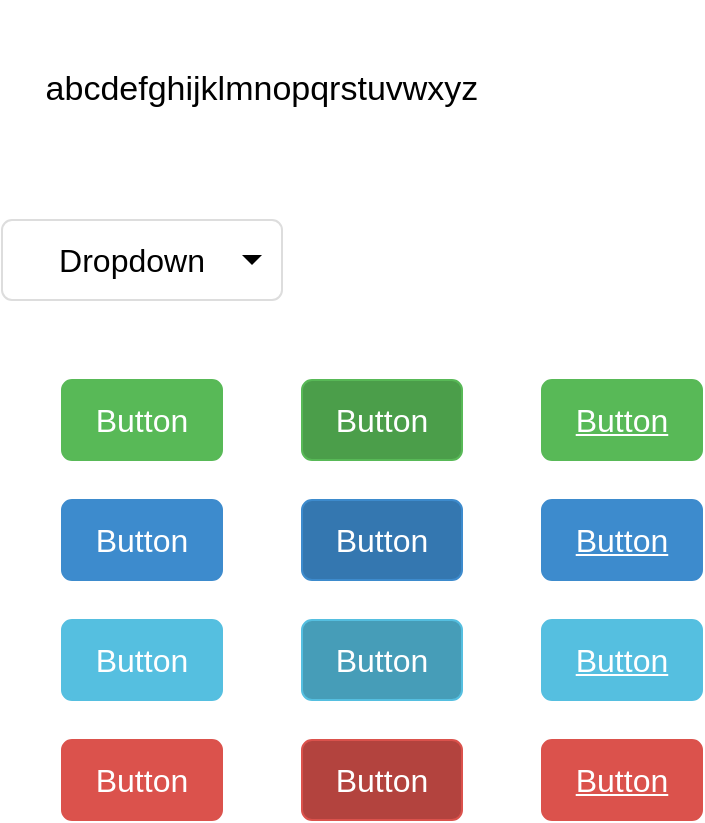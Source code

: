 <mxfile version="11.2.5" type="device" pages="1"><diagram id="wUA8avFqWpGFwYlcqJ5Q" name="Page-1"><mxGraphModel dx="1024" dy="595" grid="1" gridSize="10" guides="1" tooltips="1" connect="0" arrows="1" fold="1" page="1" pageScale="1" pageWidth="827" pageHeight="1169" math="0" shadow="0"><root><mxCell id="0"/><mxCell id="1" parent="0"/><mxCell id="5wl-iwxK8adnVQ_0OMZ--1" value="&lt;font style=&quot;font-size: 17px&quot;&gt;abcdefghijklmnopqrstuvwxyz&lt;/font&gt;" style="text;html=1;strokeColor=none;fillColor=none;align=center;verticalAlign=middle;whiteSpace=wrap;rounded=0;fontFamily=Arial;" vertex="1" parent="1"><mxGeometry x="50" y="50" width="260" height="90" as="geometry"/></mxCell><mxCell id="5wl-iwxK8adnVQ_0OMZ--2" value="Dropdown" style="html=1;shadow=0;dashed=0;shape=mxgraph.bootstrap.rrect;rSize=5;strokeColor=#dddddd;spacingRight=10;fontSize=16;whiteSpace=wrap;fillColor=#ffffff;align=center;" vertex="1" parent="1"><mxGeometry x="50" y="160" width="140" height="40" as="geometry"/></mxCell><mxCell id="5wl-iwxK8adnVQ_0OMZ--3" value="" style="shape=triangle;direction=south;fillColor=#000000;strokeColor=none;perimeter=none;" vertex="1" parent="5wl-iwxK8adnVQ_0OMZ--2"><mxGeometry x="1" y="0.5" width="10" height="5" relative="1" as="geometry"><mxPoint x="-20" y="-2.5" as="offset"/></mxGeometry></mxCell><mxCell id="5wl-iwxK8adnVQ_0OMZ--4" value="Button" style="html=1;shadow=0;dashed=0;shape=mxgraph.bootstrap.rrect;rSize=5;fillColor=#58B957;align=center;strokeColor=#58B957;fontColor=#ffffff;fontSize=16;whiteSpace=wrap;" vertex="1" parent="1"><mxGeometry x="80" y="240" width="80" height="40" as="geometry"/></mxCell><mxCell id="5wl-iwxK8adnVQ_0OMZ--6" value="Button" style="html=1;shadow=0;dashed=0;shape=mxgraph.bootstrap.rrect;rSize=5;fillColor=#3D8BCD;align=center;strokeColor=#3D8BCD;fontColor=#ffffff;fontSize=16;whiteSpace=wrap;" vertex="1" parent="1"><mxGeometry x="80" y="300" width="80" height="40" as="geometry"/></mxCell><mxCell id="5wl-iwxK8adnVQ_0OMZ--7" value="Button" style="html=1;shadow=0;dashed=0;shape=mxgraph.bootstrap.rrect;rSize=5;fillColor=#55BFE0;align=center;strokeColor=#55BFE0;fontColor=#ffffff;fontSize=16;whiteSpace=wrap;" vertex="1" parent="1"><mxGeometry x="80" y="360" width="80" height="40" as="geometry"/></mxCell><mxCell id="5wl-iwxK8adnVQ_0OMZ--9" value="&lt;u&gt;Button&lt;/u&gt;" style="html=1;shadow=0;dashed=0;shape=mxgraph.bootstrap.rrect;rSize=5;fillColor=#58B957;align=center;strokeColor=#58B957;fontColor=#ffffff;fontSize=16;whiteSpace=wrap;" vertex="1" parent="1"><mxGeometry x="320" y="240" width="80" height="40" as="geometry"/></mxCell><mxCell id="5wl-iwxK8adnVQ_0OMZ--11" value="&lt;u&gt;Button&lt;/u&gt;" style="html=1;shadow=0;dashed=0;shape=mxgraph.bootstrap.rrect;rSize=5;fillColor=#3D8BCD;align=center;strokeColor=#3D8BCD;fontColor=#ffffff;fontSize=16;whiteSpace=wrap;" vertex="1" parent="1"><mxGeometry x="320" y="300" width="80" height="40" as="geometry"/></mxCell><mxCell id="5wl-iwxK8adnVQ_0OMZ--14" value="&lt;u&gt;Button&lt;/u&gt;" style="html=1;shadow=0;dashed=0;shape=mxgraph.bootstrap.rrect;rSize=5;fillColor=#55BFE0;align=center;strokeColor=#55BFE0;fontColor=#ffffff;fontSize=16;whiteSpace=wrap;" vertex="1" parent="1"><mxGeometry x="320" y="360" width="80" height="40" as="geometry"/></mxCell><mxCell id="5wl-iwxK8adnVQ_0OMZ--15" value="Button" style="html=1;shadow=0;dashed=0;shape=mxgraph.bootstrap.rrect;rSize=5;fillColor=#DB524C;align=center;strokeColor=#DB524C;fontColor=#ffffff;fontSize=16;whiteSpace=wrap;" vertex="1" parent="1"><mxGeometry x="80" y="420" width="80" height="40" as="geometry"/></mxCell><mxCell id="5wl-iwxK8adnVQ_0OMZ--17" value="&lt;u&gt;Button&lt;/u&gt;" style="html=1;shadow=0;dashed=0;shape=mxgraph.bootstrap.rrect;rSize=5;fillColor=#DB524C;align=center;strokeColor=#DB524C;fontColor=#ffffff;fontSize=16;whiteSpace=wrap;" vertex="1" parent="1"><mxGeometry x="320" y="420" width="80" height="40" as="geometry"/></mxCell><mxCell id="5wl-iwxK8adnVQ_0OMZ--18" value="Button" style="html=1;shadow=0;dashed=0;shape=mxgraph.bootstrap.rrect;rSize=5;fillColor=#4B9E4A;align=center;strokeColor=#58B957;fontColor=#ffffff;fontSize=16;whiteSpace=wrap;" vertex="1" parent="1"><mxGeometry x="200" y="240" width="80" height="40" as="geometry"/></mxCell><mxCell id="5wl-iwxK8adnVQ_0OMZ--19" value="Button" style="html=1;shadow=0;dashed=0;shape=mxgraph.bootstrap.rrect;rSize=5;fillColor=#3477B0;align=center;strokeColor=#3D8BCD;fontColor=#ffffff;fontSize=16;whiteSpace=wrap;" vertex="1" parent="1"><mxGeometry x="200" y="300" width="80" height="40" as="geometry"/></mxCell><mxCell id="5wl-iwxK8adnVQ_0OMZ--20" value="Button" style="html=1;shadow=0;dashed=0;shape=mxgraph.bootstrap.rrect;rSize=5;fillColor=#469DB8;align=center;strokeColor=#55BFE0;fontColor=#ffffff;fontSize=16;whiteSpace=wrap;" vertex="1" parent="1"><mxGeometry x="200" y="360" width="80" height="40" as="geometry"/></mxCell><mxCell id="5wl-iwxK8adnVQ_0OMZ--21" value="Button" style="html=1;shadow=0;dashed=0;shape=mxgraph.bootstrap.rrect;rSize=5;fillColor=#B3433E;align=center;strokeColor=#DB524C;fontColor=#ffffff;fontSize=16;whiteSpace=wrap;" vertex="1" parent="1"><mxGeometry x="200" y="420" width="80" height="40" as="geometry"/></mxCell></root></mxGraphModel></diagram></mxfile>
